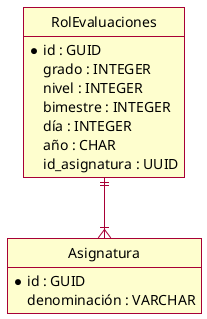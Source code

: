 @startuml re1
	skin rose
	hide circle
	hide empty members
	skinparam shadowing false

	entity Asignatura {
		*id : GUID
		denominación : VARCHAR
	}

	entity RolEvaluaciones {
		*id : GUID
		grado : INTEGER
		nivel : INTEGER
		bimestre : INTEGER
		día : INTEGER
		año : CHAR
		id_asignatura : UUID
	}

	RolEvaluaciones ||-d-|{ Asignatura
@enduml
